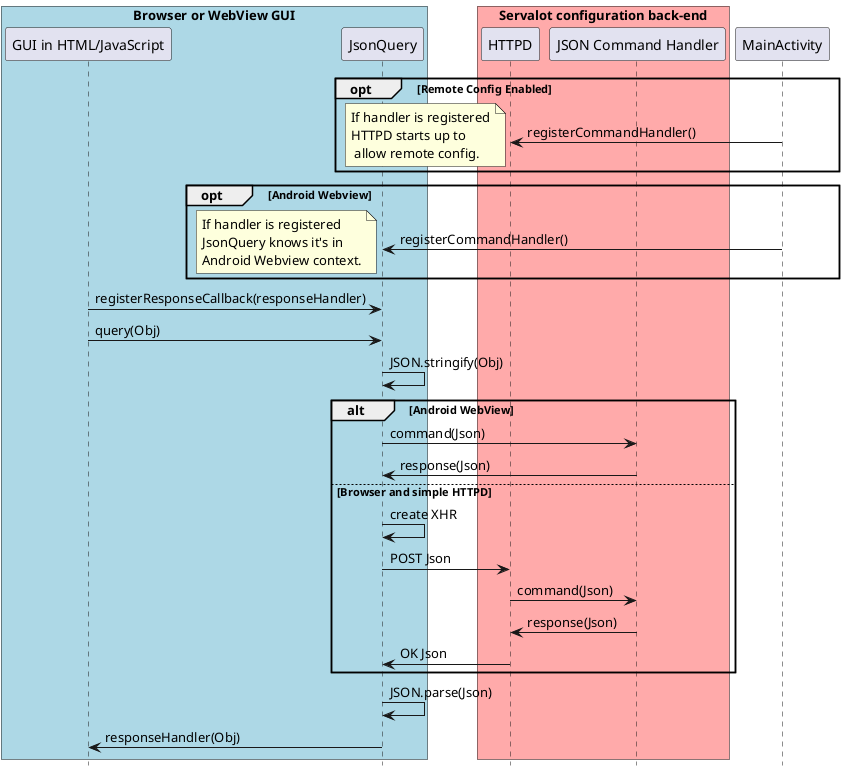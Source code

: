 @startuml
hide footbox

box "Browser or WebView GUI" #LightBlue
  participant "GUI in HTML/JavaScript" as gui
  participant JsonQuery
end box

box "Servalot configuration back-end" #FAA
  participant HTTPD
  participant "JSON Command Handler" as handler
end box

opt Remote Config Enabled
  MainActivity -> HTTPD: registerCommandHandler()
  note left: If handler is registered\nHTTPD starts up to\n allow remote config.
end

opt Android Webview
  MainActivity -> JsonQuery: registerCommandHandler()
  note left: If handler is registered\nJsonQuery knows it's in\nAndroid Webview context.
end

gui -> JsonQuery: registerResponseCallback(responseHandler)
gui -> JsonQuery: query(Obj)
JsonQuery -> JsonQuery: JSON.stringify(Obj)

alt Android WebView
  JsonQuery -> handler: command(Json)
  handler -> JsonQuery: response(Json)
else Browser and simple HTTPD
  JsonQuery -> JsonQuery: create XHR
  JsonQuery -> HTTPD : POST Json
  HTTPD -> handler: command(Json)
  handler -> HTTPD: response(Json)
  HTTPD -> JsonQuery: OK Json
end

JsonQuery -> JsonQuery: JSON.parse(Json)
JsonQuery -> gui: responseHandler(Obj)
@enduml
